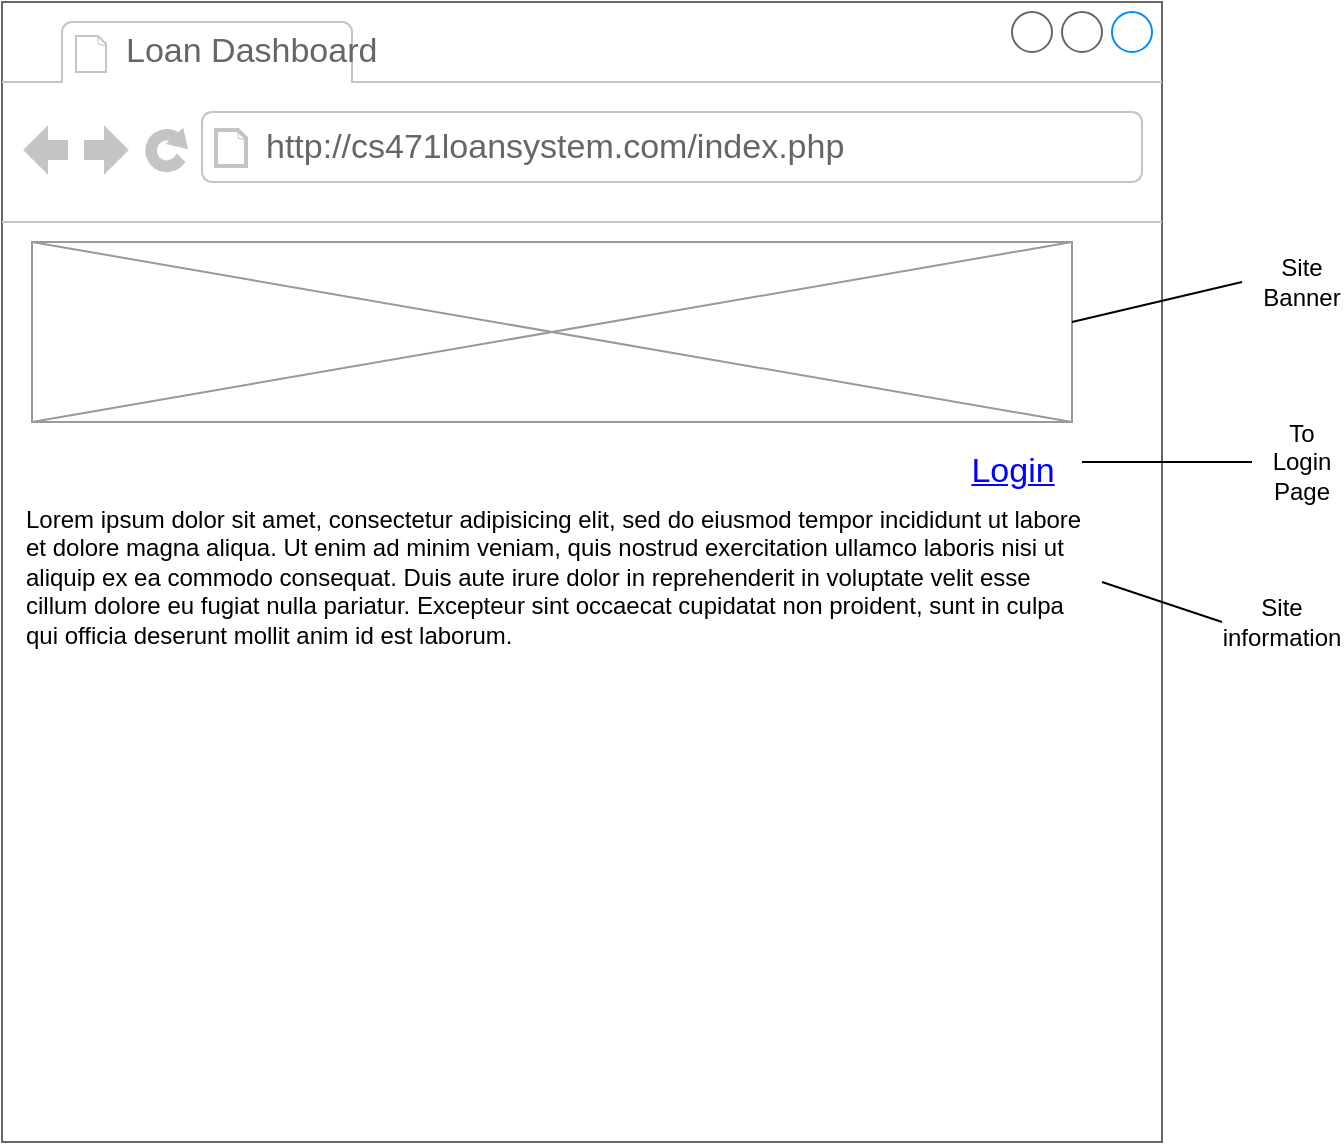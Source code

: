<mxfile version="14.6.7" type="device" pages="9"><diagram id="MUG0hsuRYUERSVBGq47J" name="Home Page"><mxGraphModel dx="782" dy="434" grid="1" gridSize="10" guides="1" tooltips="1" connect="1" arrows="1" fold="1" page="1" pageScale="1" pageWidth="850" pageHeight="1100" math="0" shadow="0"><root><mxCell id="0"/><mxCell id="1" parent="0"/><mxCell id="HTeWcr6bkH9Bniqo0788-1" value="" style="strokeWidth=1;shadow=0;dashed=0;align=center;html=1;shape=mxgraph.mockup.containers.browserWindow;rSize=0;strokeColor=#666666;strokeColor2=#008cff;strokeColor3=#c4c4c4;mainText=,;recursiveResize=0;" vertex="1" parent="1"><mxGeometry x="100" y="10" width="580" height="570" as="geometry"/></mxCell><mxCell id="HTeWcr6bkH9Bniqo0788-2" value="Loan Dashboard" style="strokeWidth=1;shadow=0;dashed=0;align=center;html=1;shape=mxgraph.mockup.containers.anchor;fontSize=17;fontColor=#666666;align=left;" vertex="1" parent="HTeWcr6bkH9Bniqo0788-1"><mxGeometry x="60" y="12" width="110" height="26" as="geometry"/></mxCell><mxCell id="HTeWcr6bkH9Bniqo0788-3" value="http://cs471loansystem.com/index.php" style="strokeWidth=1;shadow=0;dashed=0;align=center;html=1;shape=mxgraph.mockup.containers.anchor;rSize=0;fontSize=17;fontColor=#666666;align=left;" vertex="1" parent="HTeWcr6bkH9Bniqo0788-1"><mxGeometry x="130" y="60" width="250" height="26" as="geometry"/></mxCell><mxCell id="IqGYDdXu76dwcjztEghv-7" value="Lorem ipsum dolor sit amet, consectetur adipisicing elit, sed do eiusmod tempor incididunt ut labore et dolore magna aliqua. Ut enim ad minim veniam, quis nostrud exercitation ullamco laboris nisi ut aliquip ex ea commodo consequat. Duis aute irure dolor in reprehenderit in voluptate velit esse cillum dolore eu fugiat nulla pariatur. Excepteur sint occaecat cupidatat non proident, sunt in culpa qui officia deserunt mollit anim id est laborum." style="text;spacingTop=-5;whiteSpace=wrap;html=1;align=left;fontSize=12;fontFamily=Helvetica;fillColor=none;strokeColor=none;" vertex="1" parent="HTeWcr6bkH9Bniqo0788-1"><mxGeometry x="10" y="250" width="530" height="204" as="geometry"/></mxCell><mxCell id="IqGYDdXu76dwcjztEghv-8" value="" style="verticalLabelPosition=bottom;shadow=0;dashed=0;align=center;html=1;verticalAlign=top;strokeWidth=1;shape=mxgraph.mockup.graphics.simpleIcon;strokeColor=#999999;" vertex="1" parent="HTeWcr6bkH9Bniqo0788-1"><mxGeometry x="15" y="120" width="520" height="90" as="geometry"/></mxCell><mxCell id="IqGYDdXu76dwcjztEghv-10" value="Login" style="shape=rectangle;strokeColor=none;fillColor=none;linkText=;fontSize=17;fontColor=#0000ff;fontStyle=4;html=1;align=center;" vertex="1" parent="HTeWcr6bkH9Bniqo0788-1"><mxGeometry x="430" y="220" width="150" height="30" as="geometry"/></mxCell><mxCell id="IqGYDdXu76dwcjztEghv-11" value="" style="endArrow=none;html=1;" edge="1" parent="HTeWcr6bkH9Bniqo0788-1"><mxGeometry width="50" height="50" relative="1" as="geometry"><mxPoint x="535" y="160" as="sourcePoint"/><mxPoint x="620" y="140" as="targetPoint"/></mxGeometry></mxCell><mxCell id="IqGYDdXu76dwcjztEghv-12" value="" style="endArrow=none;html=1;" edge="1" parent="1"><mxGeometry width="50" height="50" relative="1" as="geometry"><mxPoint x="640.0" y="240" as="sourcePoint"/><mxPoint x="725" y="240" as="targetPoint"/></mxGeometry></mxCell><mxCell id="IqGYDdXu76dwcjztEghv-13" value="" style="endArrow=none;html=1;" edge="1" parent="1"><mxGeometry width="50" height="50" relative="1" as="geometry"><mxPoint x="650.0" y="300" as="sourcePoint"/><mxPoint x="710" y="320" as="targetPoint"/></mxGeometry></mxCell><mxCell id="IqGYDdXu76dwcjztEghv-14" value="Site information" style="text;html=1;strokeColor=none;fillColor=none;align=center;verticalAlign=middle;whiteSpace=wrap;rounded=0;" vertex="1" parent="1"><mxGeometry x="720" y="310" width="40" height="20" as="geometry"/></mxCell><mxCell id="IqGYDdXu76dwcjztEghv-15" value="To Login Page" style="text;html=1;strokeColor=none;fillColor=none;align=center;verticalAlign=middle;whiteSpace=wrap;rounded=0;" vertex="1" parent="1"><mxGeometry x="730" y="230" width="40" height="20" as="geometry"/></mxCell><mxCell id="IqGYDdXu76dwcjztEghv-16" value="Site Banner" style="text;html=1;strokeColor=none;fillColor=none;align=center;verticalAlign=middle;whiteSpace=wrap;rounded=0;" vertex="1" parent="1"><mxGeometry x="730" y="140" width="40" height="20" as="geometry"/></mxCell></root></mxGraphModel></diagram><diagram id="xXqAtSmyI5HtC6P2_KiE" name="Login Page"><mxGraphModel dx="920" dy="511" grid="1" gridSize="10" guides="1" tooltips="1" connect="1" arrows="1" fold="1" page="1" pageScale="1" pageWidth="850" pageHeight="1100" math="0" shadow="0"><root><mxCell id="VyGco8VII9PS9WPy82cJ-0"/><mxCell id="VyGco8VII9PS9WPy82cJ-1" parent="VyGco8VII9PS9WPy82cJ-0"/><mxCell id="OQtBM3XTm9tUYuDlpJBQ-0" value="" style="strokeWidth=1;shadow=0;dashed=0;align=center;html=1;shape=mxgraph.mockup.containers.browserWindow;rSize=0;strokeColor=#666666;strokeColor2=#008cff;strokeColor3=#c4c4c4;mainText=,;recursiveResize=0;" vertex="1" parent="VyGco8VII9PS9WPy82cJ-1"><mxGeometry x="100" y="10" width="580" height="570" as="geometry"/></mxCell><mxCell id="OQtBM3XTm9tUYuDlpJBQ-1" value="Login" style="strokeWidth=1;shadow=0;dashed=0;align=center;html=1;shape=mxgraph.mockup.containers.anchor;fontSize=17;fontColor=#666666;align=left;" vertex="1" parent="OQtBM3XTm9tUYuDlpJBQ-0"><mxGeometry x="60" y="12" width="110" height="26" as="geometry"/></mxCell><mxCell id="OQtBM3XTm9tUYuDlpJBQ-2" value="http://cs471loansystem.com/login.php" style="strokeWidth=1;shadow=0;dashed=0;align=center;html=1;shape=mxgraph.mockup.containers.anchor;rSize=0;fontSize=17;fontColor=#666666;align=left;" vertex="1" parent="OQtBM3XTm9tUYuDlpJBQ-0"><mxGeometry x="130" y="60" width="250" height="26" as="geometry"/></mxCell><mxCell id="OQtBM3XTm9tUYuDlpJBQ-4" value="" style="verticalLabelPosition=bottom;shadow=0;dashed=0;align=center;html=1;verticalAlign=top;strokeWidth=1;shape=mxgraph.mockup.graphics.simpleIcon;strokeColor=#999999;" vertex="1" parent="OQtBM3XTm9tUYuDlpJBQ-0"><mxGeometry x="15" y="120" width="520" height="90" as="geometry"/></mxCell><mxCell id="OQtBM3XTm9tUYuDlpJBQ-5" value="Back" style="shape=rectangle;strokeColor=none;fillColor=none;linkText=;fontSize=17;fontColor=#0000ff;fontStyle=4;html=1;align=center;" vertex="1" parent="OQtBM3XTm9tUYuDlpJBQ-0"><mxGeometry x="430" y="220" width="150" height="30" as="geometry"/></mxCell><mxCell id="OQtBM3XTm9tUYuDlpJBQ-6" value="" style="endArrow=none;html=1;" edge="1" parent="OQtBM3XTm9tUYuDlpJBQ-0"><mxGeometry width="50" height="50" relative="1" as="geometry"><mxPoint x="535" y="160" as="sourcePoint"/><mxPoint x="620" y="140" as="targetPoint"/></mxGeometry></mxCell><mxCell id="fR6o2pChH5qPbRuvW0T2-16" value="" style="endArrow=none;html=1;" edge="1" parent="OQtBM3XTm9tUYuDlpJBQ-0"><mxGeometry width="50" height="50" relative="1" as="geometry"><mxPoint x="360" y="370" as="sourcePoint"/><mxPoint x="610" y="370" as="targetPoint"/></mxGeometry></mxCell><mxCell id="fR6o2pChH5qPbRuvW0T2-4" value="" style="strokeWidth=1;shadow=0;dashed=0;align=center;html=1;shape=mxgraph.mockup.forms.rrect;rSize=0;strokeColor=#999999;fillColor=#ffffff;" vertex="1" parent="OQtBM3XTm9tUYuDlpJBQ-0"><mxGeometry x="155" y="310" width="200" height="210" as="geometry"/></mxCell><mxCell id="fR6o2pChH5qPbRuvW0T2-5" value="Sign In" style="strokeWidth=1;shadow=0;dashed=0;align=center;html=1;shape=mxgraph.mockup.forms.anchor;fontSize=12;fontColor=#666666;align=left;resizeWidth=1;spacingLeft=0;" vertex="1" parent="fR6o2pChH5qPbRuvW0T2-4"><mxGeometry width="100" height="20" relative="1" as="geometry"><mxPoint x="10" y="10" as="offset"/></mxGeometry></mxCell><mxCell id="fR6o2pChH5qPbRuvW0T2-6" value="" style="shape=line;strokeColor=#ddeeff;strokeWidth=2;html=1;resizeWidth=1;" vertex="1" parent="fR6o2pChH5qPbRuvW0T2-4"><mxGeometry width="180" height="10" relative="1" as="geometry"><mxPoint x="10" y="30" as="offset"/></mxGeometry></mxCell><mxCell id="fR6o2pChH5qPbRuvW0T2-7" value="User Name:" style="strokeWidth=1;shadow=0;dashed=0;align=center;html=1;shape=mxgraph.mockup.forms.anchor;fontSize=12;fontColor=#666666;align=left;resizeWidth=1;spacingLeft=0;" vertex="1" parent="fR6o2pChH5qPbRuvW0T2-4"><mxGeometry width="100" height="20" relative="1" as="geometry"><mxPoint x="10" y="40" as="offset"/></mxGeometry></mxCell><mxCell id="fR6o2pChH5qPbRuvW0T2-8" value="johndoe" style="strokeWidth=1;shadow=0;dashed=0;align=center;html=1;shape=mxgraph.mockup.forms.rrect;rSize=0;strokeColor=#999999;fontColor=#666666;align=left;spacingLeft=5;resizeWidth=1;" vertex="1" parent="fR6o2pChH5qPbRuvW0T2-4"><mxGeometry width="150" height="25" relative="1" as="geometry"><mxPoint x="10" y="60" as="offset"/></mxGeometry></mxCell><mxCell id="fR6o2pChH5qPbRuvW0T2-9" value="Password:" style="strokeWidth=1;shadow=0;dashed=0;align=center;html=1;shape=mxgraph.mockup.forms.anchor;fontSize=12;fontColor=#666666;align=left;resizeWidth=1;spacingLeft=0;" vertex="1" parent="fR6o2pChH5qPbRuvW0T2-4"><mxGeometry width="100" height="20" relative="1" as="geometry"><mxPoint x="10" y="95" as="offset"/></mxGeometry></mxCell><mxCell id="fR6o2pChH5qPbRuvW0T2-10" value="********" style="strokeWidth=1;shadow=0;dashed=0;align=center;html=1;shape=mxgraph.mockup.forms.rrect;rSize=0;strokeColor=#999999;fontColor=#666666;align=left;spacingLeft=5;resizeWidth=1;" vertex="1" parent="fR6o2pChH5qPbRuvW0T2-4"><mxGeometry width="150" height="25" relative="1" as="geometry"><mxPoint x="10" y="115" as="offset"/></mxGeometry></mxCell><mxCell id="fR6o2pChH5qPbRuvW0T2-11" value="SIGN IN" style="strokeWidth=1;shadow=0;dashed=0;align=center;html=1;shape=mxgraph.mockup.forms.rrect;rSize=5;strokeColor=none;fontColor=#ffffff;fillColor=#66bbff;fontSize=16;fontStyle=1;" vertex="1" parent="fR6o2pChH5qPbRuvW0T2-4"><mxGeometry y="1" width="80" height="30" relative="1" as="geometry"><mxPoint x="15" y="-60" as="offset"/></mxGeometry></mxCell><mxCell id="fR6o2pChH5qPbRuvW0T2-1" value="Site Banner" style="text;html=1;strokeColor=none;fillColor=none;align=center;verticalAlign=middle;whiteSpace=wrap;rounded=0;" vertex="1" parent="VyGco8VII9PS9WPy82cJ-1"><mxGeometry x="730" y="140" width="40" height="20" as="geometry"/></mxCell><mxCell id="fR6o2pChH5qPbRuvW0T2-2" value="" style="endArrow=none;html=1;" edge="1" parent="VyGco8VII9PS9WPy82cJ-1"><mxGeometry width="50" height="50" relative="1" as="geometry"><mxPoint x="645" y="240.0" as="sourcePoint"/><mxPoint x="720" y="240" as="targetPoint"/></mxGeometry></mxCell><mxCell id="fR6o2pChH5qPbRuvW0T2-3" value="Back to Home Page" style="text;html=1;strokeColor=none;fillColor=none;align=center;verticalAlign=middle;whiteSpace=wrap;rounded=0;" vertex="1" parent="VyGco8VII9PS9WPy82cJ-1"><mxGeometry x="720" y="230" width="40" height="20" as="geometry"/></mxCell><mxCell id="fR6o2pChH5qPbRuvW0T2-17" value="Form for logging in" style="text;html=1;strokeColor=none;fillColor=none;align=center;verticalAlign=middle;whiteSpace=wrap;rounded=0;" vertex="1" parent="VyGco8VII9PS9WPy82cJ-1"><mxGeometry x="720" y="380" width="40" height="20" as="geometry"/></mxCell></root></mxGraphModel></diagram><diagram id="RUmS0RsNAxiNunH3OdUS" name="Registrar Portal"><mxGraphModel dx="920" dy="511" grid="1" gridSize="10" guides="1" tooltips="1" connect="1" arrows="1" fold="1" page="1" pageScale="1" pageWidth="850" pageHeight="1100" math="0" shadow="0"><root><mxCell id="r8AJrmrqaQzTa90naDoc-0"/><mxCell id="r8AJrmrqaQzTa90naDoc-1" parent="r8AJrmrqaQzTa90naDoc-0"/><mxCell id="pHmdOuy3zmSDjJtTFNJR-0" value="" style="strokeWidth=1;shadow=0;dashed=0;align=center;html=1;shape=mxgraph.mockup.containers.browserWindow;rSize=0;strokeColor=#666666;strokeColor2=#008cff;strokeColor3=#c4c4c4;mainText=,;recursiveResize=0;" vertex="1" parent="r8AJrmrqaQzTa90naDoc-1"><mxGeometry x="100" y="10" width="580" height="570" as="geometry"/></mxCell><mxCell id="pHmdOuy3zmSDjJtTFNJR-1" value="Registrar Portal" style="strokeWidth=1;shadow=0;dashed=0;align=center;html=1;shape=mxgraph.mockup.containers.anchor;fontSize=17;fontColor=#666666;align=left;" vertex="1" parent="pHmdOuy3zmSDjJtTFNJR-0"><mxGeometry x="60" y="12" width="110" height="26" as="geometry"/></mxCell><mxCell id="pHmdOuy3zmSDjJtTFNJR-2" value="http://cs471loansystem.com/registrar/index.php" style="strokeWidth=1;shadow=0;dashed=0;align=center;html=1;shape=mxgraph.mockup.containers.anchor;rSize=0;fontSize=17;fontColor=#666666;align=left;" vertex="1" parent="pHmdOuy3zmSDjJtTFNJR-0"><mxGeometry x="130" y="60" width="250" height="26" as="geometry"/></mxCell><mxCell id="pHmdOuy3zmSDjJtTFNJR-3" value="" style="verticalLabelPosition=bottom;shadow=0;dashed=0;align=center;html=1;verticalAlign=top;strokeWidth=1;shape=mxgraph.mockup.graphics.simpleIcon;strokeColor=#999999;" vertex="1" parent="pHmdOuy3zmSDjJtTFNJR-0"><mxGeometry x="15" y="120" width="520" height="90" as="geometry"/></mxCell><mxCell id="pHmdOuy3zmSDjJtTFNJR-4" value="Logout" style="shape=rectangle;strokeColor=none;fillColor=none;linkText=;fontSize=17;fontColor=#0000ff;fontStyle=4;html=1;align=center;" vertex="1" parent="pHmdOuy3zmSDjJtTFNJR-0"><mxGeometry x="430" y="220" width="150" height="30" as="geometry"/></mxCell><mxCell id="UxJMvw9G3xLz1qLjlI7y-1" value="Registrar Portal" style="text;html=1;strokeColor=none;fillColor=none;align=center;verticalAlign=middle;whiteSpace=wrap;rounded=0;fontFamily=Verdana;fontSize=18;" vertex="1" parent="pHmdOuy3zmSDjJtTFNJR-0"><mxGeometry y="250" width="180" height="20" as="geometry"/></mxCell><mxCell id="UxJMvw9G3xLz1qLjlI7y-2" value="View Loans" style="shape=rectangle;strokeColor=none;fillColor=none;linkText=;fontSize=17;fontColor=#0000ff;fontStyle=4;html=1;align=center;fontFamily=Verdana;" vertex="1" parent="pHmdOuy3zmSDjJtTFNJR-0"><mxGeometry y="280" width="150" height="30" as="geometry"/></mxCell><mxCell id="UxJMvw9G3xLz1qLjlI7y-3" value="" style="endArrow=none;html=1;" edge="1" parent="pHmdOuy3zmSDjJtTFNJR-0"><mxGeometry width="50" height="50" relative="1" as="geometry"><mxPoint x="130" y="295" as="sourcePoint"/><mxPoint x="620" y="295" as="targetPoint"/></mxGeometry></mxCell><mxCell id="UxJMvw9G3xLz1qLjlI7y-4" value="Go to Registrar View Loans" style="text;html=1;strokeColor=none;fillColor=none;align=center;verticalAlign=middle;whiteSpace=wrap;rounded=0;" vertex="1" parent="r8AJrmrqaQzTa90naDoc-1"><mxGeometry x="730" y="300" width="80" height="20" as="geometry"/></mxCell></root></mxGraphModel></diagram><diagram id="c7LuoBe2B95YHIFTRnJ_" name="View Loans (Registrar)"><mxGraphModel dx="920" dy="1611" grid="1" gridSize="10" guides="1" tooltips="1" connect="1" arrows="1" fold="1" page="1" pageScale="1" pageWidth="850" pageHeight="1100" math="0" shadow="0"><root><mxCell id="2MxgaDf9vUMP25sv93E1-0"/><mxCell id="2MxgaDf9vUMP25sv93E1-1" parent="2MxgaDf9vUMP25sv93E1-0"/><mxCell id="PnzRaNyQXxpKu-hUSzfB-0" value="" style="strokeWidth=1;shadow=0;dashed=0;align=center;html=1;shape=mxgraph.mockup.containers.browserWindow;rSize=0;strokeColor=#666666;strokeColor2=#008cff;strokeColor3=#c4c4c4;mainText=,;recursiveResize=0;" vertex="1" parent="2MxgaDf9vUMP25sv93E1-1"><mxGeometry x="100" y="-90" width="580" height="570" as="geometry"/></mxCell><mxCell id="PnzRaNyQXxpKu-hUSzfB-1" value="Student Loans" style="strokeWidth=1;shadow=0;dashed=0;align=center;html=1;shape=mxgraph.mockup.containers.anchor;fontSize=17;fontColor=#666666;align=left;" vertex="1" parent="PnzRaNyQXxpKu-hUSzfB-0"><mxGeometry x="60" y="12" width="110" height="26" as="geometry"/></mxCell><mxCell id="PnzRaNyQXxpKu-hUSzfB-2" value="http://cs471loansystem.com/registrar/viewloans.php" style="strokeWidth=1;shadow=0;dashed=0;align=center;html=1;shape=mxgraph.mockup.containers.anchor;rSize=0;fontSize=17;fontColor=#666666;align=left;" vertex="1" parent="PnzRaNyQXxpKu-hUSzfB-0"><mxGeometry x="130" y="60" width="250" height="26" as="geometry"/></mxCell><mxCell id="PnzRaNyQXxpKu-hUSzfB-3" value="" style="verticalLabelPosition=bottom;shadow=0;dashed=0;align=center;html=1;verticalAlign=top;strokeWidth=1;shape=mxgraph.mockup.graphics.simpleIcon;strokeColor=#999999;" vertex="1" parent="PnzRaNyQXxpKu-hUSzfB-0"><mxGeometry x="15" y="120" width="520" height="90" as="geometry"/></mxCell><mxCell id="PnzRaNyQXxpKu-hUSzfB-4" value="Logout" style="shape=rectangle;strokeColor=none;fillColor=none;linkText=;fontSize=17;fontColor=#0000ff;fontStyle=4;html=1;align=center;" vertex="1" parent="PnzRaNyQXxpKu-hUSzfB-0"><mxGeometry x="430" y="220" width="150" height="30" as="geometry"/></mxCell><mxCell id="PnzRaNyQXxpKu-hUSzfB-6" value="Student Loans" style="text;html=1;strokeColor=none;fillColor=none;align=center;verticalAlign=middle;whiteSpace=wrap;rounded=0;fontFamily=Verdana;fontSize=18;" vertex="1" parent="PnzRaNyQXxpKu-hUSzfB-0"><mxGeometry y="250" width="180" height="20" as="geometry"/></mxCell><mxCell id="PnzRaNyQXxpKu-hUSzfB-8" value="" style="endArrow=none;html=1;entryX=0.267;entryY=0.5;entryDx=0;entryDy=0;entryPerimeter=0;exitX=0;exitY=0;exitDx=0;exitDy=0;" edge="1" parent="PnzRaNyQXxpKu-hUSzfB-0" source="PnzRaNyQXxpKu-hUSzfB-9" target="PnzRaNyQXxpKu-hUSzfB-9"><mxGeometry width="50" height="50" relative="1" as="geometry"><mxPoint x="-60" y="210" as="sourcePoint"/><mxPoint x="370" y="320" as="targetPoint"/></mxGeometry></mxCell><mxCell id="PnzRaNyQXxpKu-hUSzfB-9" value="&amp;lt; Back" style="shape=rectangle;strokeColor=none;fillColor=none;linkText=;fontSize=17;fontColor=#0000ff;fontStyle=4;html=1;align=center;fontFamily=Verdana;" vertex="1" parent="PnzRaNyQXxpKu-hUSzfB-0"><mxGeometry x="-20" y="220" width="150" height="30" as="geometry"/></mxCell><mxCell id="7IFWatWWXlLDUFv_2WXt-2" value="&lt;table cellpadding=&quot;4&quot; cellspacing=&quot;0&quot; border=&quot;1&quot; style=&quot;font-size: 1em ; width: 100% ; height: 100%&quot;&gt;&lt;tbody&gt;&lt;tr&gt;&lt;th&gt;Student&lt;/th&gt;&lt;th&gt;School&lt;/th&gt;&lt;td&gt;&lt;b&gt;Bank&lt;/b&gt;&lt;/td&gt;&lt;td&gt;&lt;b&gt;Amount&lt;/b&gt;&lt;/td&gt;&lt;td&gt;&lt;b&gt;Tuition&lt;/b&gt;&lt;/td&gt;&lt;/tr&gt;&lt;tr&gt;&lt;td&gt;Andy Gabler&lt;/td&gt;&lt;td&gt;University of Michigan&lt;/td&gt;&lt;td&gt;Bank of America&lt;/td&gt;&lt;td&gt;$7500&lt;/td&gt;&lt;td&gt;$8500&lt;/td&gt;&lt;/tr&gt;&lt;tr&gt;&lt;td&gt;Joe Maples&lt;/td&gt;&lt;td&gt;Kettering University&lt;/td&gt;&lt;td&gt;Wells Fargo&lt;/td&gt;&lt;td&gt;$7500&lt;/td&gt;&lt;td&gt;$54,000&lt;/td&gt;&lt;/tr&gt;&lt;/tbody&gt;&lt;/table&gt; " style="verticalAlign=top;align=left;overflow=fill;fontSize=12;fontFamily=Helvetica;html=1" vertex="1" parent="PnzRaNyQXxpKu-hUSzfB-0"><mxGeometry x="30" y="360" width="475" height="80" as="geometry"/></mxCell><mxCell id="7IFWatWWXlLDUFv_2WXt-7" value="Option 1" style="strokeWidth=1;shadow=0;dashed=0;align=center;html=1;shape=mxgraph.mockup.forms.comboBox;strokeColor=#999999;fillColor=#ddeeff;align=left;fillColor2=#aaddff;mainText=;fontColor=#666666;fontSize=17;spacingLeft=3;fontFamily=Verdana;" vertex="1" parent="PnzRaNyQXxpKu-hUSzfB-0"><mxGeometry x="30" y="320" width="120" height="20" as="geometry"/></mxCell><mxCell id="WOK1yzJvD104kt1Y2eZE-0" value="Student" style="strokeWidth=1;shadow=0;dashed=0;align=center;html=1;shape=mxgraph.mockup.forms.anchor;fontSize=12;fontColor=#666666;align=left;resizeWidth=1;spacingLeft=0;" vertex="1" parent="PnzRaNyQXxpKu-hUSzfB-0"><mxGeometry x="30" y="300" width="100" height="20" as="geometry"/></mxCell><mxCell id="WOK1yzJvD104kt1Y2eZE-1" value="Option 1" style="strokeWidth=1;shadow=0;dashed=0;align=center;html=1;shape=mxgraph.mockup.forms.comboBox;strokeColor=#999999;fillColor=#ddeeff;align=left;fillColor2=#aaddff;mainText=;fontColor=#666666;fontSize=17;spacingLeft=3;fontFamily=Verdana;" vertex="1" parent="PnzRaNyQXxpKu-hUSzfB-0"><mxGeometry x="150" y="320" width="120" height="20" as="geometry"/></mxCell><mxCell id="WOK1yzJvD104kt1Y2eZE-2" value="School" style="strokeWidth=1;shadow=0;dashed=0;align=center;html=1;shape=mxgraph.mockup.forms.anchor;fontSize=12;fontColor=#666666;align=left;resizeWidth=1;spacingLeft=0;" vertex="1" parent="PnzRaNyQXxpKu-hUSzfB-0"><mxGeometry x="150" y="300" width="100" height="20" as="geometry"/></mxCell><mxCell id="WOK1yzJvD104kt1Y2eZE-3" value="Option 1" style="strokeWidth=1;shadow=0;dashed=0;align=center;html=1;shape=mxgraph.mockup.forms.comboBox;strokeColor=#999999;fillColor=#ddeeff;align=left;fillColor2=#aaddff;mainText=;fontColor=#666666;fontSize=17;spacingLeft=3;fontFamily=Verdana;" vertex="1" parent="PnzRaNyQXxpKu-hUSzfB-0"><mxGeometry x="270" y="320" width="120" height="20" as="geometry"/></mxCell><mxCell id="WOK1yzJvD104kt1Y2eZE-4" value="Bank" style="strokeWidth=1;shadow=0;dashed=0;align=center;html=1;shape=mxgraph.mockup.forms.anchor;fontSize=12;fontColor=#666666;align=left;resizeWidth=1;spacingLeft=0;" vertex="1" parent="PnzRaNyQXxpKu-hUSzfB-0"><mxGeometry x="270" y="300" width="100" height="20" as="geometry"/></mxCell><mxCell id="WOK1yzJvD104kt1Y2eZE-5" value="Search" style="strokeWidth=1;shadow=0;dashed=0;align=center;html=1;shape=mxgraph.mockup.buttons.button;strokeColor=#666666;fontColor=#ffffff;mainText=;buttonStyle=round;fontSize=17;fontStyle=1;fillColor=#008cff;whiteSpace=wrap;fontFamily=Verdana;" vertex="1" parent="PnzRaNyQXxpKu-hUSzfB-0"><mxGeometry x="415" y="315" width="90" height="30" as="geometry"/></mxCell><mxCell id="7IFWatWWXlLDUFv_2WXt-0" value="Back to Registrar Portal" style="text;html=1;strokeColor=none;fillColor=none;align=center;verticalAlign=middle;whiteSpace=wrap;rounded=0;" vertex="1" parent="2MxgaDf9vUMP25sv93E1-1"><mxGeometry y="120" width="80" height="20" as="geometry"/></mxCell></root></mxGraphModel></diagram><diagram id="BU1v9U-2EwmtWISDVdjQ" name="Student Portal"><mxGraphModel dx="782" dy="434" grid="1" gridSize="10" guides="1" tooltips="1" connect="1" arrows="1" fold="1" page="1" pageScale="1" pageWidth="850" pageHeight="1100" math="0" shadow="0"><root><mxCell id="gM0_jAPE6YD1eZFeqzKd-0"/><mxCell id="gM0_jAPE6YD1eZFeqzKd-1" parent="gM0_jAPE6YD1eZFeqzKd-0"/><mxCell id="bipiFBiZ-OIW9_1x9Zmm-0" value="" style="strokeWidth=1;shadow=0;dashed=0;align=center;html=1;shape=mxgraph.mockup.containers.browserWindow;rSize=0;strokeColor=#666666;strokeColor2=#008cff;strokeColor3=#c4c4c4;mainText=,;recursiveResize=0;" vertex="1" parent="gM0_jAPE6YD1eZFeqzKd-1"><mxGeometry x="100" y="10" width="580" height="570" as="geometry"/></mxCell><mxCell id="bipiFBiZ-OIW9_1x9Zmm-1" value="Student Portal" style="strokeWidth=1;shadow=0;dashed=0;align=center;html=1;shape=mxgraph.mockup.containers.anchor;fontSize=17;fontColor=#666666;align=left;" vertex="1" parent="bipiFBiZ-OIW9_1x9Zmm-0"><mxGeometry x="60" y="12" width="110" height="26" as="geometry"/></mxCell><mxCell id="bipiFBiZ-OIW9_1x9Zmm-2" value="http://cs471loansystem.com/student/index.php" style="strokeWidth=1;shadow=0;dashed=0;align=center;html=1;shape=mxgraph.mockup.containers.anchor;rSize=0;fontSize=17;fontColor=#666666;align=left;" vertex="1" parent="bipiFBiZ-OIW9_1x9Zmm-0"><mxGeometry x="130" y="60" width="250" height="26" as="geometry"/></mxCell><mxCell id="bipiFBiZ-OIW9_1x9Zmm-3" value="" style="verticalLabelPosition=bottom;shadow=0;dashed=0;align=center;html=1;verticalAlign=top;strokeWidth=1;shape=mxgraph.mockup.graphics.simpleIcon;strokeColor=#999999;" vertex="1" parent="bipiFBiZ-OIW9_1x9Zmm-0"><mxGeometry x="15" y="120" width="520" height="90" as="geometry"/></mxCell><mxCell id="bipiFBiZ-OIW9_1x9Zmm-4" value="Logout" style="shape=rectangle;strokeColor=none;fillColor=none;linkText=;fontSize=17;fontColor=#0000ff;fontStyle=4;html=1;align=center;" vertex="1" parent="bipiFBiZ-OIW9_1x9Zmm-0"><mxGeometry x="430" y="220" width="150" height="30" as="geometry"/></mxCell><mxCell id="bipiFBiZ-OIW9_1x9Zmm-5" value="Student Portal" style="text;html=1;strokeColor=none;fillColor=none;align=center;verticalAlign=middle;whiteSpace=wrap;rounded=0;fontFamily=Verdana;fontSize=18;" vertex="1" parent="bipiFBiZ-OIW9_1x9Zmm-0"><mxGeometry y="250" width="180" height="20" as="geometry"/></mxCell><mxCell id="bipiFBiZ-OIW9_1x9Zmm-6" value="Apply for A Loan" style="shape=rectangle;strokeColor=none;fillColor=none;linkText=;fontSize=17;fontColor=#0000ff;fontStyle=4;html=1;align=center;fontFamily=Verdana;" vertex="1" parent="bipiFBiZ-OIW9_1x9Zmm-0"><mxGeometry x="20" y="280" width="150" height="30" as="geometry"/></mxCell><mxCell id="bipiFBiZ-OIW9_1x9Zmm-7" value="" style="endArrow=none;html=1;" edge="1" parent="bipiFBiZ-OIW9_1x9Zmm-0"><mxGeometry width="50" height="50" relative="1" as="geometry"><mxPoint x="180" y="295" as="sourcePoint"/><mxPoint x="620" y="295" as="targetPoint"/></mxGeometry></mxCell><mxCell id="xln1HKqWq6SHV2eBuO7c-0" value="Go to Loan Application" style="text;html=1;strokeColor=none;fillColor=none;align=center;verticalAlign=middle;whiteSpace=wrap;rounded=0;" vertex="1" parent="gM0_jAPE6YD1eZFeqzKd-1"><mxGeometry x="730" y="300" width="80" height="20" as="geometry"/></mxCell></root></mxGraphModel></diagram><diagram id="PTyhX3OxAya-am0py-4Q" name="Loan Application"><mxGraphModel dx="920" dy="1611" grid="1" gridSize="10" guides="1" tooltips="1" connect="1" arrows="1" fold="1" page="1" pageScale="1" pageWidth="850" pageHeight="1100" math="0" shadow="0"><root><mxCell id="2DV6DA6GKJQrUoseR3Ls-0"/><mxCell id="2DV6DA6GKJQrUoseR3Ls-1" parent="2DV6DA6GKJQrUoseR3Ls-0"/><mxCell id="ef3_gm-IG5ylvKFTvAdK-0" value="" style="strokeWidth=1;shadow=0;dashed=0;align=center;html=1;shape=mxgraph.mockup.containers.browserWindow;rSize=0;strokeColor=#666666;strokeColor2=#008cff;strokeColor3=#c4c4c4;mainText=,;recursiveResize=0;" vertex="1" parent="2DV6DA6GKJQrUoseR3Ls-1"><mxGeometry x="100" y="-90" width="580" height="570" as="geometry"/></mxCell><mxCell id="ef3_gm-IG5ylvKFTvAdK-1" value="Student Loans" style="strokeWidth=1;shadow=0;dashed=0;align=center;html=1;shape=mxgraph.mockup.containers.anchor;fontSize=17;fontColor=#666666;align=left;" vertex="1" parent="ef3_gm-IG5ylvKFTvAdK-0"><mxGeometry x="60" y="12" width="110" height="26" as="geometry"/></mxCell><mxCell id="ef3_gm-IG5ylvKFTvAdK-2" value="http://cs471loansystem.com/student/apply.php" style="strokeWidth=1;shadow=0;dashed=0;align=center;html=1;shape=mxgraph.mockup.containers.anchor;rSize=0;fontSize=17;fontColor=#666666;align=left;" vertex="1" parent="ef3_gm-IG5ylvKFTvAdK-0"><mxGeometry x="130" y="60" width="250" height="26" as="geometry"/></mxCell><mxCell id="ef3_gm-IG5ylvKFTvAdK-3" value="" style="verticalLabelPosition=bottom;shadow=0;dashed=0;align=center;html=1;verticalAlign=top;strokeWidth=1;shape=mxgraph.mockup.graphics.simpleIcon;strokeColor=#999999;" vertex="1" parent="ef3_gm-IG5ylvKFTvAdK-0"><mxGeometry x="15" y="120" width="520" height="90" as="geometry"/></mxCell><mxCell id="ef3_gm-IG5ylvKFTvAdK-4" value="Logout" style="shape=rectangle;strokeColor=none;fillColor=none;linkText=;fontSize=17;fontColor=#0000ff;fontStyle=4;html=1;align=center;" vertex="1" parent="ef3_gm-IG5ylvKFTvAdK-0"><mxGeometry x="430" y="220" width="150" height="30" as="geometry"/></mxCell><mxCell id="ef3_gm-IG5ylvKFTvAdK-5" value="Loan Application" style="text;html=1;strokeColor=none;fillColor=none;align=center;verticalAlign=middle;whiteSpace=wrap;rounded=0;fontFamily=Verdana;fontSize=18;" vertex="1" parent="ef3_gm-IG5ylvKFTvAdK-0"><mxGeometry y="250" width="180" height="20" as="geometry"/></mxCell><mxCell id="ef3_gm-IG5ylvKFTvAdK-6" value="" style="endArrow=none;html=1;entryX=0.267;entryY=0.5;entryDx=0;entryDy=0;entryPerimeter=0;exitX=0;exitY=0;exitDx=0;exitDy=0;" edge="1" parent="ef3_gm-IG5ylvKFTvAdK-0" source="ef3_gm-IG5ylvKFTvAdK-7" target="ef3_gm-IG5ylvKFTvAdK-7"><mxGeometry width="50" height="50" relative="1" as="geometry"><mxPoint x="-60" y="210" as="sourcePoint"/><mxPoint x="370" y="320" as="targetPoint"/></mxGeometry></mxCell><mxCell id="ef3_gm-IG5ylvKFTvAdK-7" value="&amp;lt; Back" style="shape=rectangle;strokeColor=none;fillColor=none;linkText=;fontSize=17;fontColor=#0000ff;fontStyle=4;html=1;align=center;fontFamily=Verdana;" vertex="1" parent="ef3_gm-IG5ylvKFTvAdK-0"><mxGeometry x="-20" y="220" width="150" height="30" as="geometry"/></mxCell><mxCell id="1iI8DC48r-IhbNCOU1j7-1" value="Loan Offer Options" style="strokeWidth=1;shadow=0;dashed=0;align=center;html=1;shape=mxgraph.mockup.forms.comboBox;strokeColor=#999999;fillColor=#ddeeff;align=left;fillColor2=#aaddff;mainText=;fontColor=#666666;fontSize=17;spacingLeft=3;fontFamily=Verdana;" vertex="1" parent="ef3_gm-IG5ylvKFTvAdK-0"><mxGeometry x="15" y="290" width="260" height="20" as="geometry"/></mxCell><mxCell id="GqQnU7FwjMOL7VnmKAip-2" value="Submit" style="strokeWidth=1;shadow=0;dashed=0;align=center;html=1;shape=mxgraph.mockup.buttons.button;strokeColor=#666666;fontColor=#ffffff;mainText=;buttonStyle=round;fontSize=17;fontStyle=1;fillColor=#008cff;whiteSpace=wrap;fontFamily=Verdana;" vertex="1" parent="ef3_gm-IG5ylvKFTvAdK-0"><mxGeometry x="15" y="330" width="80" height="30" as="geometry"/></mxCell><mxCell id="Xy77IQquCSZ6kjNs64oO-0" value="Back to Student Portal" style="text;html=1;strokeColor=none;fillColor=none;align=center;verticalAlign=middle;whiteSpace=wrap;rounded=0;" vertex="1" parent="2DV6DA6GKJQrUoseR3Ls-1"><mxGeometry y="120" width="80" height="20" as="geometry"/></mxCell></root></mxGraphModel></diagram><diagram id="WSm5xXk8A22YvbRjgPWt" name="Banker Portal"><mxGraphModel dx="782" dy="434" grid="1" gridSize="10" guides="1" tooltips="1" connect="1" arrows="1" fold="1" page="1" pageScale="1" pageWidth="850" pageHeight="1100" math="0" shadow="0"><root><mxCell id="dH6MgzZV6IQyapoLz0yc-0"/><mxCell id="dH6MgzZV6IQyapoLz0yc-1" parent="dH6MgzZV6IQyapoLz0yc-0"/><mxCell id="gG8ZXJFl5_xE7jgIqO_q-0" value="" style="strokeWidth=1;shadow=0;dashed=0;align=center;html=1;shape=mxgraph.mockup.containers.browserWindow;rSize=0;strokeColor=#666666;strokeColor2=#008cff;strokeColor3=#c4c4c4;mainText=,;recursiveResize=0;" vertex="1" parent="dH6MgzZV6IQyapoLz0yc-1"><mxGeometry x="100" y="10" width="580" height="570" as="geometry"/></mxCell><mxCell id="gG8ZXJFl5_xE7jgIqO_q-1" value="Registrar Portal" style="strokeWidth=1;shadow=0;dashed=0;align=center;html=1;shape=mxgraph.mockup.containers.anchor;fontSize=17;fontColor=#666666;align=left;" vertex="1" parent="gG8ZXJFl5_xE7jgIqO_q-0"><mxGeometry x="60" y="12" width="110" height="26" as="geometry"/></mxCell><mxCell id="gG8ZXJFl5_xE7jgIqO_q-2" value="http://cs471loansystem.com/banker/index.php" style="strokeWidth=1;shadow=0;dashed=0;align=center;html=1;shape=mxgraph.mockup.containers.anchor;rSize=0;fontSize=17;fontColor=#666666;align=left;" vertex="1" parent="gG8ZXJFl5_xE7jgIqO_q-0"><mxGeometry x="130" y="60" width="250" height="26" as="geometry"/></mxCell><mxCell id="gG8ZXJFl5_xE7jgIqO_q-3" value="" style="verticalLabelPosition=bottom;shadow=0;dashed=0;align=center;html=1;verticalAlign=top;strokeWidth=1;shape=mxgraph.mockup.graphics.simpleIcon;strokeColor=#999999;" vertex="1" parent="gG8ZXJFl5_xE7jgIqO_q-0"><mxGeometry x="15" y="120" width="520" height="90" as="geometry"/></mxCell><mxCell id="gG8ZXJFl5_xE7jgIqO_q-4" value="Logout" style="shape=rectangle;strokeColor=none;fillColor=none;linkText=;fontSize=17;fontColor=#0000ff;fontStyle=4;html=1;align=center;" vertex="1" parent="gG8ZXJFl5_xE7jgIqO_q-0"><mxGeometry x="430" y="220" width="150" height="30" as="geometry"/></mxCell><mxCell id="gG8ZXJFl5_xE7jgIqO_q-5" value="Banker Portal" style="text;html=1;strokeColor=none;fillColor=none;align=center;verticalAlign=middle;whiteSpace=wrap;rounded=0;fontFamily=Verdana;fontSize=18;" vertex="1" parent="gG8ZXJFl5_xE7jgIqO_q-0"><mxGeometry y="250" width="180" height="20" as="geometry"/></mxCell><mxCell id="gG8ZXJFl5_xE7jgIqO_q-6" value="View Loans" style="shape=rectangle;strokeColor=none;fillColor=none;linkText=;fontSize=17;fontColor=#0000ff;fontStyle=4;html=1;align=center;fontFamily=Verdana;" vertex="1" parent="gG8ZXJFl5_xE7jgIqO_q-0"><mxGeometry y="280" width="150" height="30" as="geometry"/></mxCell><mxCell id="gG8ZXJFl5_xE7jgIqO_q-7" value="" style="endArrow=none;html=1;" edge="1" parent="gG8ZXJFl5_xE7jgIqO_q-0"><mxGeometry width="50" height="50" relative="1" as="geometry"><mxPoint x="130" y="295" as="sourcePoint"/><mxPoint x="620" y="295" as="targetPoint"/></mxGeometry></mxCell><mxCell id="PdkWY3l1t_UtrNdh_cdA-0" value="Go to Banker View Loans" style="text;html=1;strokeColor=none;fillColor=none;align=center;verticalAlign=middle;whiteSpace=wrap;rounded=0;" vertex="1" parent="dH6MgzZV6IQyapoLz0yc-1"><mxGeometry x="730" y="300" width="80" height="20" as="geometry"/></mxCell></root></mxGraphModel></diagram><diagram id="BU4qAhj7IVgIaS_kvY-t" name="View Loans (Banker)"><mxGraphModel dx="920" dy="1611" grid="1" gridSize="10" guides="1" tooltips="1" connect="1" arrows="1" fold="1" page="1" pageScale="1" pageWidth="850" pageHeight="1100" math="0" shadow="0"><root><mxCell id="qtbQVTp9yIZnTDgy6qI--0"/><mxCell id="qtbQVTp9yIZnTDgy6qI--1" parent="qtbQVTp9yIZnTDgy6qI--0"/><mxCell id="BphTCcL2AeKB93XWhLWF-0" value="" style="strokeWidth=1;shadow=0;dashed=0;align=center;html=1;shape=mxgraph.mockup.containers.browserWindow;rSize=0;strokeColor=#666666;strokeColor2=#008cff;strokeColor3=#c4c4c4;mainText=,;recursiveResize=0;" vertex="1" parent="qtbQVTp9yIZnTDgy6qI--1"><mxGeometry x="100" y="-90" width="580" height="570" as="geometry"/></mxCell><mxCell id="BphTCcL2AeKB93XWhLWF-1" value="Loans" style="strokeWidth=1;shadow=0;dashed=0;align=center;html=1;shape=mxgraph.mockup.containers.anchor;fontSize=17;fontColor=#666666;align=left;" vertex="1" parent="BphTCcL2AeKB93XWhLWF-0"><mxGeometry x="60" y="12" width="110" height="26" as="geometry"/></mxCell><mxCell id="BphTCcL2AeKB93XWhLWF-2" value="http://cs471loansystem.com/banker/viewloans.php" style="strokeWidth=1;shadow=0;dashed=0;align=center;html=1;shape=mxgraph.mockup.containers.anchor;rSize=0;fontSize=17;fontColor=#666666;align=left;" vertex="1" parent="BphTCcL2AeKB93XWhLWF-0"><mxGeometry x="130" y="60" width="250" height="26" as="geometry"/></mxCell><mxCell id="BphTCcL2AeKB93XWhLWF-3" value="" style="verticalLabelPosition=bottom;shadow=0;dashed=0;align=center;html=1;verticalAlign=top;strokeWidth=1;shape=mxgraph.mockup.graphics.simpleIcon;strokeColor=#999999;" vertex="1" parent="BphTCcL2AeKB93XWhLWF-0"><mxGeometry x="15" y="120" width="520" height="90" as="geometry"/></mxCell><mxCell id="BphTCcL2AeKB93XWhLWF-4" value="Logout" style="shape=rectangle;strokeColor=none;fillColor=none;linkText=;fontSize=17;fontColor=#0000ff;fontStyle=4;html=1;align=center;" vertex="1" parent="BphTCcL2AeKB93XWhLWF-0"><mxGeometry x="430" y="220" width="150" height="30" as="geometry"/></mxCell><mxCell id="BphTCcL2AeKB93XWhLWF-5" value="Student Loans" style="text;html=1;strokeColor=none;fillColor=none;align=center;verticalAlign=middle;whiteSpace=wrap;rounded=0;fontFamily=Verdana;fontSize=18;" vertex="1" parent="BphTCcL2AeKB93XWhLWF-0"><mxGeometry y="250" width="180" height="20" as="geometry"/></mxCell><mxCell id="BphTCcL2AeKB93XWhLWF-6" value="" style="endArrow=none;html=1;entryX=0.267;entryY=0.5;entryDx=0;entryDy=0;entryPerimeter=0;exitX=0;exitY=0;exitDx=0;exitDy=0;" edge="1" parent="BphTCcL2AeKB93XWhLWF-0" source="BphTCcL2AeKB93XWhLWF-7" target="BphTCcL2AeKB93XWhLWF-7"><mxGeometry width="50" height="50" relative="1" as="geometry"><mxPoint x="-60" y="210" as="sourcePoint"/><mxPoint x="370" y="320" as="targetPoint"/></mxGeometry></mxCell><mxCell id="BphTCcL2AeKB93XWhLWF-7" value="&amp;lt; Back" style="shape=rectangle;strokeColor=none;fillColor=none;linkText=;fontSize=17;fontColor=#0000ff;fontStyle=4;html=1;align=center;fontFamily=Verdana;" vertex="1" parent="BphTCcL2AeKB93XWhLWF-0"><mxGeometry x="-20" y="220" width="150" height="30" as="geometry"/></mxCell><mxCell id="BphTCcL2AeKB93XWhLWF-8" value="&lt;table cellpadding=&quot;4&quot; cellspacing=&quot;0&quot; border=&quot;1&quot; style=&quot;font-size: 1em ; width: 100% ; height: 100%&quot;&gt;&lt;tbody&gt;&lt;tr&gt;&lt;td&gt;&lt;b&gt;Amount&lt;/b&gt;&lt;br&gt;&lt;/td&gt;&lt;th&gt;Student&lt;/th&gt;&lt;th&gt;School&lt;/th&gt;&lt;td&gt;&lt;b&gt;Interest&lt;/b&gt;&lt;/td&gt;&lt;/tr&gt;&lt;tr&gt;&lt;td&gt;&lt;br&gt;&lt;/td&gt;&lt;td&gt;Andy Gabler&lt;/td&gt;&lt;td&gt;University of Michigan&lt;/td&gt;&lt;td&gt;6%&lt;/td&gt;&lt;/tr&gt;&lt;tr&gt;&lt;td&gt;&lt;br&gt;&lt;/td&gt;&lt;td&gt;Joe Maples&lt;/td&gt;&lt;td&gt;Kettering University&lt;/td&gt;&lt;td&gt;25%&lt;/td&gt;&lt;/tr&gt;&lt;/tbody&gt;&lt;/table&gt; " style="verticalAlign=top;align=left;overflow=fill;fontSize=12;fontFamily=Helvetica;html=1" vertex="1" parent="BphTCcL2AeKB93XWhLWF-0"><mxGeometry x="30" y="360" width="475" height="80" as="geometry"/></mxCell><mxCell id="BphTCcL2AeKB93XWhLWF-9" value="Option 1" style="strokeWidth=1;shadow=0;dashed=0;align=center;html=1;shape=mxgraph.mockup.forms.comboBox;strokeColor=#999999;fillColor=#ddeeff;align=left;fillColor2=#aaddff;mainText=;fontColor=#666666;fontSize=17;spacingLeft=3;fontFamily=Verdana;" vertex="1" parent="BphTCcL2AeKB93XWhLWF-0"><mxGeometry x="30" y="320" width="120" height="20" as="geometry"/></mxCell><mxCell id="BphTCcL2AeKB93XWhLWF-10" value="Student" style="strokeWidth=1;shadow=0;dashed=0;align=center;html=1;shape=mxgraph.mockup.forms.anchor;fontSize=12;fontColor=#666666;align=left;resizeWidth=1;spacingLeft=0;" vertex="1" parent="BphTCcL2AeKB93XWhLWF-0"><mxGeometry x="30" y="300" width="100" height="20" as="geometry"/></mxCell><mxCell id="BphTCcL2AeKB93XWhLWF-11" value="Option 1" style="strokeWidth=1;shadow=0;dashed=0;align=center;html=1;shape=mxgraph.mockup.forms.comboBox;strokeColor=#999999;fillColor=#ddeeff;align=left;fillColor2=#aaddff;mainText=;fontColor=#666666;fontSize=17;spacingLeft=3;fontFamily=Verdana;" vertex="1" parent="BphTCcL2AeKB93XWhLWF-0"><mxGeometry x="150" y="320" width="120" height="20" as="geometry"/></mxCell><mxCell id="BphTCcL2AeKB93XWhLWF-12" value="School" style="strokeWidth=1;shadow=0;dashed=0;align=center;html=1;shape=mxgraph.mockup.forms.anchor;fontSize=12;fontColor=#666666;align=left;resizeWidth=1;spacingLeft=0;" vertex="1" parent="BphTCcL2AeKB93XWhLWF-0"><mxGeometry x="150" y="300" width="100" height="20" as="geometry"/></mxCell><mxCell id="BphTCcL2AeKB93XWhLWF-15" value="Search" style="strokeWidth=1;shadow=0;dashed=0;align=center;html=1;shape=mxgraph.mockup.buttons.button;strokeColor=#666666;fontColor=#ffffff;mainText=;buttonStyle=round;fontSize=17;fontStyle=1;fillColor=#008cff;whiteSpace=wrap;fontFamily=Verdana;" vertex="1" parent="BphTCcL2AeKB93XWhLWF-0"><mxGeometry x="415" y="315" width="90" height="30" as="geometry"/></mxCell><mxCell id="FyA8QhPIaMfhp93KFBw7-1" value="$7500" style="shape=rectangle;strokeColor=none;fillColor=none;linkText=;fontSize=17;fontColor=#0000ff;fontStyle=4;html=1;align=center;fontFamily=Verdana;" vertex="1" parent="BphTCcL2AeKB93XWhLWF-0"><mxGeometry x="-10" y="385" width="150" height="30" as="geometry"/></mxCell><mxCell id="FyA8QhPIaMfhp93KFBw7-2" value="$7500" style="shape=rectangle;strokeColor=none;fillColor=none;linkText=;fontSize=17;fontColor=#0000ff;fontStyle=4;html=1;align=center;fontFamily=Verdana;" vertex="1" parent="BphTCcL2AeKB93XWhLWF-0"><mxGeometry x="-10" y="410" width="150" height="30" as="geometry"/></mxCell><mxCell id="FyA8QhPIaMfhp93KFBw7-4" value="" style="endArrow=none;html=1;fontFamily=Verdana;fontSize=18;exitX=1;exitY=0.5;exitDx=0;exitDy=0;" edge="1" parent="BphTCcL2AeKB93XWhLWF-0" source="FyA8QhPIaMfhp93KFBw7-3"><mxGeometry width="50" height="50" relative="1" as="geometry"><mxPoint x="-10" y="450" as="sourcePoint"/><mxPoint x="40" y="400" as="targetPoint"/></mxGeometry></mxCell><mxCell id="FyA8QhPIaMfhp93KFBw7-0" value="Back to Banker Portal" style="text;html=1;strokeColor=none;fillColor=none;align=center;verticalAlign=middle;whiteSpace=wrap;rounded=0;" vertex="1" parent="qtbQVTp9yIZnTDgy6qI--1"><mxGeometry y="120" width="80" height="20" as="geometry"/></mxCell><mxCell id="FyA8QhPIaMfhp93KFBw7-3" value="Link to Loan Details" style="text;html=1;strokeColor=none;fillColor=none;align=center;verticalAlign=middle;whiteSpace=wrap;rounded=0;" vertex="1" parent="qtbQVTp9yIZnTDgy6qI--1"><mxGeometry x="10" y="300" width="80" height="20" as="geometry"/></mxCell></root></mxGraphModel></diagram><diagram id="gtu0fx3cr-QAo0y5Yuxy" name="Loan Details"><mxGraphModel dx="920" dy="1611" grid="1" gridSize="10" guides="1" tooltips="1" connect="1" arrows="1" fold="1" page="1" pageScale="1" pageWidth="850" pageHeight="1100" math="0" shadow="0"><root><mxCell id="Mb68MJQaO9gAb3Zv_i-s-0"/><mxCell id="Mb68MJQaO9gAb3Zv_i-s-1" parent="Mb68MJQaO9gAb3Zv_i-s-0"/><mxCell id="yrLEY9mvZs1yDindmhYI-0" value="" style="strokeWidth=1;shadow=0;dashed=0;align=center;html=1;shape=mxgraph.mockup.containers.browserWindow;rSize=0;strokeColor=#666666;strokeColor2=#008cff;strokeColor3=#c4c4c4;mainText=,;recursiveResize=0;" vertex="1" parent="Mb68MJQaO9gAb3Zv_i-s-1"><mxGeometry x="100" y="-90" width="580" height="570" as="geometry"/></mxCell><mxCell id="yrLEY9mvZs1yDindmhYI-1" value="Loan Details" style="strokeWidth=1;shadow=0;dashed=0;align=center;html=1;shape=mxgraph.mockup.containers.anchor;fontSize=17;fontColor=#666666;align=left;" vertex="1" parent="yrLEY9mvZs1yDindmhYI-0"><mxGeometry x="60" y="12" width="110" height="26" as="geometry"/></mxCell><mxCell id="yrLEY9mvZs1yDindmhYI-2" value="http://cs471loansystem.com/banker/loandetail.php?id=56" style="strokeWidth=1;shadow=0;dashed=0;align=center;html=1;shape=mxgraph.mockup.containers.anchor;rSize=0;fontSize=17;fontColor=#666666;align=left;" vertex="1" parent="yrLEY9mvZs1yDindmhYI-0"><mxGeometry x="130" y="60" width="250" height="26" as="geometry"/></mxCell><mxCell id="yrLEY9mvZs1yDindmhYI-3" value="" style="verticalLabelPosition=bottom;shadow=0;dashed=0;align=center;html=1;verticalAlign=top;strokeWidth=1;shape=mxgraph.mockup.graphics.simpleIcon;strokeColor=#999999;" vertex="1" parent="yrLEY9mvZs1yDindmhYI-0"><mxGeometry x="15" y="120" width="520" height="90" as="geometry"/></mxCell><mxCell id="yrLEY9mvZs1yDindmhYI-4" value="Logout" style="shape=rectangle;strokeColor=none;fillColor=none;linkText=;fontSize=17;fontColor=#0000ff;fontStyle=4;html=1;align=center;" vertex="1" parent="yrLEY9mvZs1yDindmhYI-0"><mxGeometry x="430" y="220" width="150" height="30" as="geometry"/></mxCell><mxCell id="yrLEY9mvZs1yDindmhYI-5" value="Loan Information" style="text;html=1;strokeColor=none;fillColor=none;align=center;verticalAlign=middle;whiteSpace=wrap;rounded=0;fontFamily=Verdana;fontSize=18;" vertex="1" parent="yrLEY9mvZs1yDindmhYI-0"><mxGeometry x="30" y="250" width="180" height="20" as="geometry"/></mxCell><mxCell id="yrLEY9mvZs1yDindmhYI-6" value="" style="endArrow=none;html=1;entryX=0.267;entryY=0.5;entryDx=0;entryDy=0;entryPerimeter=0;exitX=0;exitY=0;exitDx=0;exitDy=0;" edge="1" parent="yrLEY9mvZs1yDindmhYI-0" source="yrLEY9mvZs1yDindmhYI-7" target="yrLEY9mvZs1yDindmhYI-7"><mxGeometry width="50" height="50" relative="1" as="geometry"><mxPoint x="-60" y="210" as="sourcePoint"/><mxPoint x="370" y="320" as="targetPoint"/></mxGeometry></mxCell><mxCell id="yrLEY9mvZs1yDindmhYI-7" value="&amp;lt; Back" style="shape=rectangle;strokeColor=none;fillColor=none;linkText=;fontSize=17;fontColor=#0000ff;fontStyle=4;html=1;align=center;fontFamily=Verdana;" vertex="1" parent="yrLEY9mvZs1yDindmhYI-0"><mxGeometry x="-20" y="220" width="150" height="30" as="geometry"/></mxCell><mxCell id="UKBpJjThd70PH5VbHQUY-0" value="Name" style="strokeWidth=1;shadow=0;dashed=0;align=center;html=1;shape=mxgraph.mockup.forms.anchor;fontSize=12;fontColor=#666666;align=left;resizeWidth=1;spacingLeft=0;" vertex="1" parent="yrLEY9mvZs1yDindmhYI-0"><mxGeometry x="40" y="295" width="100" height="20" as="geometry"/></mxCell><mxCell id="UKBpJjThd70PH5VbHQUY-2" value="Andy Gabler" style="strokeWidth=1;shadow=0;dashed=0;align=center;html=1;shape=mxgraph.mockup.forms.rrect;rSize=0;strokeColor=#999999;fontColor=#666666;align=left;spacingLeft=5;resizeWidth=1;" vertex="1" parent="yrLEY9mvZs1yDindmhYI-0"><mxGeometry x="40" y="315" width="150" height="25" as="geometry"/></mxCell><mxCell id="UKBpJjThd70PH5VbHQUY-4" value="&lt;span style=&quot;font-size: 14px&quot;&gt;Student Information&lt;/span&gt;" style="text;html=1;strokeColor=none;fillColor=none;align=center;verticalAlign=middle;whiteSpace=wrap;rounded=0;fontFamily=Verdana;fontSize=13;" vertex="1" parent="yrLEY9mvZs1yDindmhYI-0"><mxGeometry x="25" y="275" width="180" height="20" as="geometry"/></mxCell><mxCell id="UKBpJjThd70PH5VbHQUY-5" value="&lt;span style=&quot;font-size: 14px&quot;&gt;Loan Financials&lt;/span&gt;" style="text;html=1;strokeColor=none;fillColor=none;align=center;verticalAlign=middle;whiteSpace=wrap;rounded=0;fontFamily=Verdana;fontSize=13;" vertex="1" parent="yrLEY9mvZs1yDindmhYI-0"><mxGeometry x="270" y="275" width="180" height="20" as="geometry"/></mxCell><mxCell id="UKBpJjThd70PH5VbHQUY-7" value="Address" style="strokeWidth=1;shadow=0;dashed=0;align=center;html=1;shape=mxgraph.mockup.forms.anchor;fontSize=12;fontColor=#666666;align=left;resizeWidth=1;spacingLeft=0;" vertex="1" parent="yrLEY9mvZs1yDindmhYI-0"><mxGeometry x="40" y="340" width="100" height="20" as="geometry"/></mxCell><mxCell id="UKBpJjThd70PH5VbHQUY-8" value="1160 Dupont" style="strokeWidth=1;shadow=0;dashed=0;align=center;html=1;shape=mxgraph.mockup.forms.rrect;rSize=0;strokeColor=#999999;fontColor=#666666;align=left;spacingLeft=5;resizeWidth=1;" vertex="1" parent="yrLEY9mvZs1yDindmhYI-0"><mxGeometry x="40" y="360" width="150" height="25" as="geometry"/></mxCell><mxCell id="UKBpJjThd70PH5VbHQUY-9" value="School" style="strokeWidth=1;shadow=0;dashed=0;align=center;html=1;shape=mxgraph.mockup.forms.anchor;fontSize=12;fontColor=#666666;align=left;resizeWidth=1;spacingLeft=0;" vertex="1" parent="yrLEY9mvZs1yDindmhYI-0"><mxGeometry x="40" y="385" width="100" height="20" as="geometry"/></mxCell><mxCell id="UKBpJjThd70PH5VbHQUY-10" value="Kettering University" style="strokeWidth=1;shadow=0;dashed=0;align=center;html=1;shape=mxgraph.mockup.forms.rrect;rSize=0;strokeColor=#999999;fontColor=#666666;align=left;spacingLeft=5;resizeWidth=1;" vertex="1" parent="yrLEY9mvZs1yDindmhYI-0"><mxGeometry x="40" y="405" width="150" height="25" as="geometry"/></mxCell><mxCell id="UKBpJjThd70PH5VbHQUY-11" value="Tuition" style="strokeWidth=1;shadow=0;dashed=0;align=center;html=1;shape=mxgraph.mockup.forms.anchor;fontSize=12;fontColor=#666666;align=left;resizeWidth=1;spacingLeft=0;" vertex="1" parent="yrLEY9mvZs1yDindmhYI-0"><mxGeometry x="40" y="430" width="100" height="20" as="geometry"/></mxCell><mxCell id="UKBpJjThd70PH5VbHQUY-12" value="$52,000" style="strokeWidth=1;shadow=0;dashed=0;align=center;html=1;shape=mxgraph.mockup.forms.rrect;rSize=0;strokeColor=#999999;fontColor=#666666;align=left;spacingLeft=5;resizeWidth=1;" vertex="1" parent="yrLEY9mvZs1yDindmhYI-0"><mxGeometry x="40" y="450" width="150" height="25" as="geometry"/></mxCell><mxCell id="UKBpJjThd70PH5VbHQUY-13" value="Family Income" style="strokeWidth=1;shadow=0;dashed=0;align=center;html=1;shape=mxgraph.mockup.forms.anchor;fontSize=12;fontColor=#666666;align=left;resizeWidth=1;spacingLeft=0;" vertex="1" parent="yrLEY9mvZs1yDindmhYI-0"><mxGeometry x="40" y="475" width="100" height="20" as="geometry"/></mxCell><mxCell id="UKBpJjThd70PH5VbHQUY-14" value="Just a few $bil, nbd" style="strokeWidth=1;shadow=0;dashed=0;align=center;html=1;shape=mxgraph.mockup.forms.rrect;rSize=0;strokeColor=#999999;fontColor=#666666;align=left;spacingLeft=5;resizeWidth=1;" vertex="1" parent="yrLEY9mvZs1yDindmhYI-0"><mxGeometry x="40" y="495" width="150" height="25" as="geometry"/></mxCell><mxCell id="UKBpJjThd70PH5VbHQUY-15" value="Credit Score" style="strokeWidth=1;shadow=0;dashed=0;align=center;html=1;shape=mxgraph.mockup.forms.anchor;fontSize=12;fontColor=#666666;align=left;resizeWidth=1;spacingLeft=0;" vertex="1" parent="yrLEY9mvZs1yDindmhYI-0"><mxGeometry x="40" y="520" width="100" height="20" as="geometry"/></mxCell><mxCell id="UKBpJjThd70PH5VbHQUY-16" value="0, lol, how'd he get this loan?" style="strokeWidth=1;shadow=0;dashed=0;align=center;html=1;shape=mxgraph.mockup.forms.rrect;rSize=0;strokeColor=#999999;fontColor=#666666;align=left;spacingLeft=5;resizeWidth=1;" vertex="1" parent="yrLEY9mvZs1yDindmhYI-0"><mxGeometry x="40" y="540" width="150" height="25" as="geometry"/></mxCell><mxCell id="UKBpJjThd70PH5VbHQUY-17" value="Amount" style="strokeWidth=1;shadow=0;dashed=0;align=center;html=1;shape=mxgraph.mockup.forms.anchor;fontSize=12;fontColor=#666666;align=left;resizeWidth=1;spacingLeft=0;" vertex="1" parent="yrLEY9mvZs1yDindmhYI-0"><mxGeometry x="300" y="295" width="100" height="20" as="geometry"/></mxCell><mxCell id="UKBpJjThd70PH5VbHQUY-18" value="$104,000" style="strokeWidth=1;shadow=0;dashed=0;align=center;html=1;shape=mxgraph.mockup.forms.rrect;rSize=0;strokeColor=#999999;fontColor=#666666;align=left;spacingLeft=5;resizeWidth=1;" vertex="1" parent="yrLEY9mvZs1yDindmhYI-0"><mxGeometry x="300" y="315" width="150" height="25" as="geometry"/></mxCell><mxCell id="UKBpJjThd70PH5VbHQUY-19" value="Interest" style="strokeWidth=1;shadow=0;dashed=0;align=center;html=1;shape=mxgraph.mockup.forms.anchor;fontSize=12;fontColor=#666666;align=left;resizeWidth=1;spacingLeft=0;" vertex="1" parent="yrLEY9mvZs1yDindmhYI-0"><mxGeometry x="300" y="340" width="100" height="20" as="geometry"/></mxCell><mxCell id="UKBpJjThd70PH5VbHQUY-20" value="50%" style="strokeWidth=1;shadow=0;dashed=0;align=center;html=1;shape=mxgraph.mockup.forms.rrect;rSize=0;strokeColor=#999999;fontColor=#666666;align=left;spacingLeft=5;resizeWidth=1;" vertex="1" parent="yrLEY9mvZs1yDindmhYI-0"><mxGeometry x="300" y="360" width="150" height="25" as="geometry"/></mxCell><mxCell id="UKBpJjThd70PH5VbHQUY-21" value="Terms" style="strokeWidth=1;shadow=0;dashed=0;align=center;html=1;shape=mxgraph.mockup.forms.anchor;fontSize=12;fontColor=#666666;align=left;resizeWidth=1;spacingLeft=0;" vertex="1" parent="yrLEY9mvZs1yDindmhYI-0"><mxGeometry x="300" y="385" width="100" height="20" as="geometry"/></mxCell><mxCell id="UKBpJjThd70PH5VbHQUY-22" value="Just pay me back, geez" style="strokeWidth=1;shadow=0;dashed=0;align=center;html=1;shape=mxgraph.mockup.forms.rrect;rSize=0;strokeColor=#999999;fontColor=#666666;align=left;spacingLeft=5;resizeWidth=1;" vertex="1" parent="yrLEY9mvZs1yDindmhYI-0"><mxGeometry x="300" y="405" width="150" height="25" as="geometry"/></mxCell><mxCell id="GIzA5VEpz1Ny9DWYi6eK-0" value="Back to Banker Portal" style="text;html=1;strokeColor=none;fillColor=none;align=center;verticalAlign=middle;whiteSpace=wrap;rounded=0;" vertex="1" parent="Mb68MJQaO9gAb3Zv_i-s-1"><mxGeometry y="120" width="80" height="20" as="geometry"/></mxCell></root></mxGraphModel></diagram></mxfile>